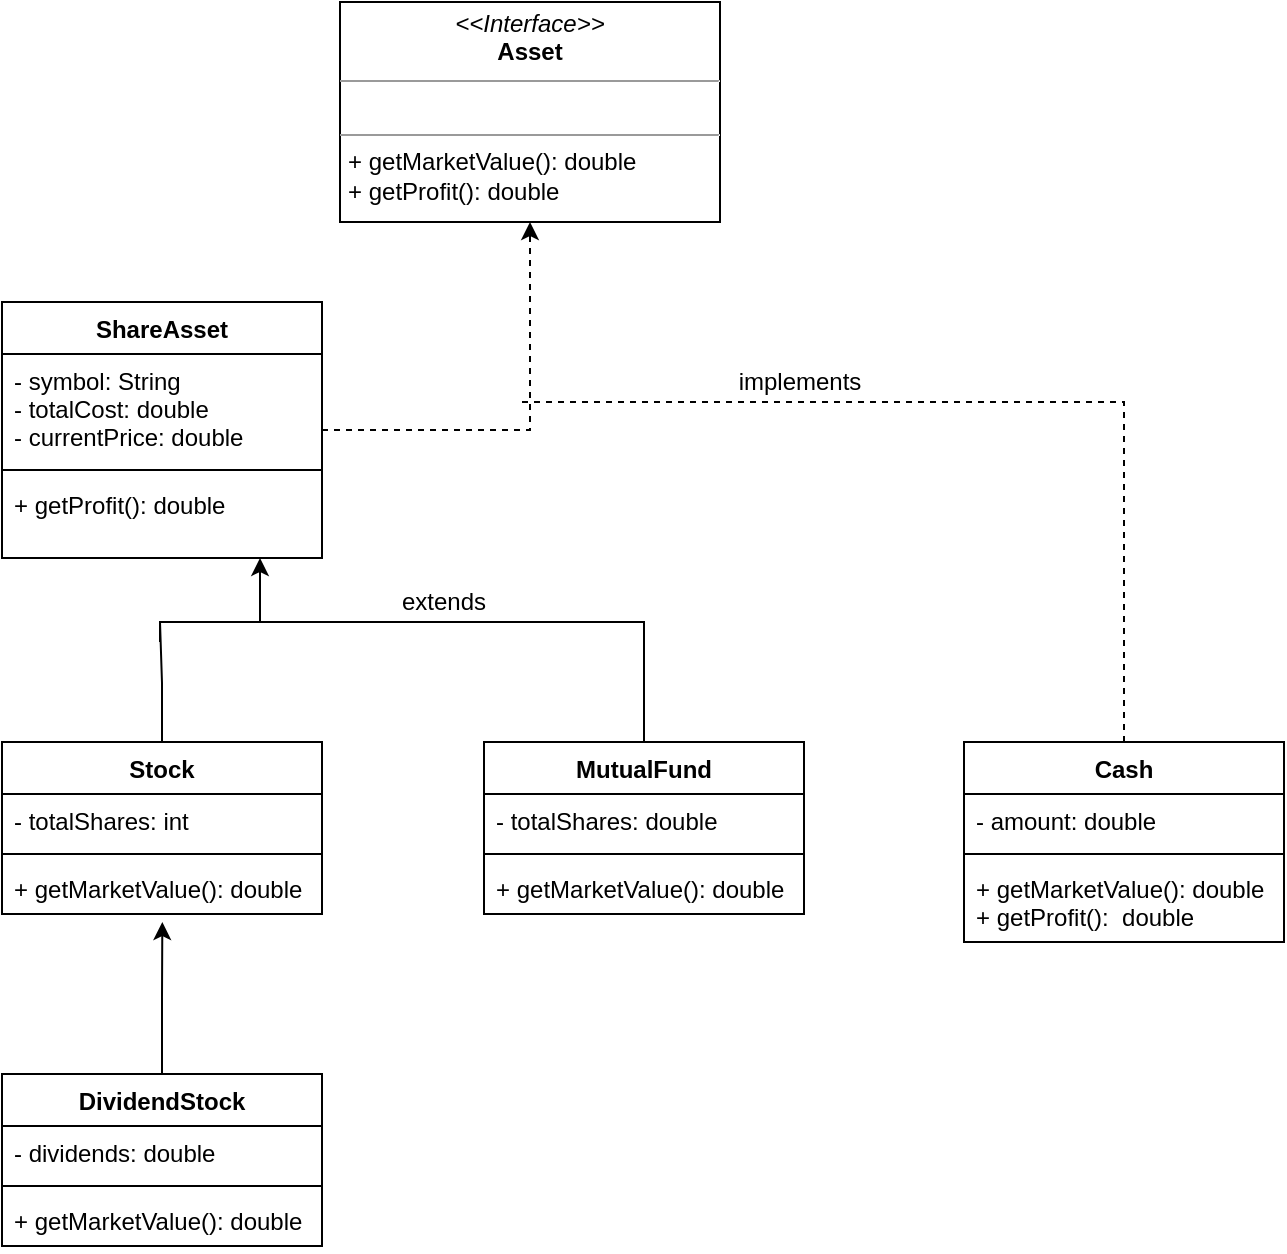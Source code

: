 <mxfile version="13.3.8" type="device"><diagram id="e2fHZjdE_gefHUVruqwP" name="Page-1"><mxGraphModel dx="815" dy="484" grid="1" gridSize="10" guides="1" tooltips="1" connect="1" arrows="1" fold="1" page="1" pageScale="1" pageWidth="1100" pageHeight="850" math="0" shadow="0"><root><mxCell id="0"/><mxCell id="1" parent="0"/><mxCell id="1wQ-dsfHw7p91n2ywDqB-5" value="&lt;p style=&quot;margin: 0px ; margin-top: 4px ; text-align: center&quot;&gt;&lt;i&gt;&amp;lt;&amp;lt;Interface&amp;gt;&amp;gt;&lt;/i&gt;&lt;br&gt;&lt;b&gt;Asset&lt;/b&gt;&lt;/p&gt;&lt;hr size=&quot;1&quot;&gt;&lt;p style=&quot;margin: 0px ; margin-left: 4px&quot;&gt;&lt;br&gt;&lt;/p&gt;&lt;hr size=&quot;1&quot;&gt;&lt;p style=&quot;margin: 0px ; margin-left: 4px&quot;&gt;+ getMarketValue(): double&lt;br&gt;+ getProfit(): double&lt;/p&gt;" style="verticalAlign=top;align=left;overflow=fill;fontSize=12;fontFamily=Helvetica;html=1;" vertex="1" parent="1"><mxGeometry x="290" y="20" width="190" height="110" as="geometry"/></mxCell><mxCell id="1wQ-dsfHw7p91n2ywDqB-20" style="edgeStyle=orthogonalEdgeStyle;rounded=0;orthogonalLoop=1;jettySize=auto;html=1;entryX=0.5;entryY=1;entryDx=0;entryDy=0;dashed=1;" edge="1" parent="1" source="1wQ-dsfHw7p91n2ywDqB-6" target="1wQ-dsfHw7p91n2ywDqB-5"><mxGeometry relative="1" as="geometry"/></mxCell><mxCell id="1wQ-dsfHw7p91n2ywDqB-38" style="edgeStyle=orthogonalEdgeStyle;rounded=0;orthogonalLoop=1;jettySize=auto;html=1;startArrow=none;startFill=0;endArrow=none;endFill=0;" edge="1" parent="1" source="1wQ-dsfHw7p91n2ywDqB-10"><mxGeometry relative="1" as="geometry"><mxPoint x="200" y="330" as="targetPoint"/></mxGeometry></mxCell><mxCell id="1wQ-dsfHw7p91n2ywDqB-10" value="Stock" style="swimlane;fontStyle=1;align=center;verticalAlign=top;childLayout=stackLayout;horizontal=1;startSize=26;horizontalStack=0;resizeParent=1;resizeParentMax=0;resizeLast=0;collapsible=1;marginBottom=0;" vertex="1" parent="1"><mxGeometry x="121" y="390" width="160" height="86" as="geometry"/></mxCell><mxCell id="1wQ-dsfHw7p91n2ywDqB-11" value="- totalShares: int" style="text;strokeColor=none;fillColor=none;align=left;verticalAlign=top;spacingLeft=4;spacingRight=4;overflow=hidden;rotatable=0;points=[[0,0.5],[1,0.5]];portConstraint=eastwest;" vertex="1" parent="1wQ-dsfHw7p91n2ywDqB-10"><mxGeometry y="26" width="160" height="26" as="geometry"/></mxCell><mxCell id="1wQ-dsfHw7p91n2ywDqB-12" value="" style="line;strokeWidth=1;fillColor=none;align=left;verticalAlign=middle;spacingTop=-1;spacingLeft=3;spacingRight=3;rotatable=0;labelPosition=right;points=[];portConstraint=eastwest;" vertex="1" parent="1wQ-dsfHw7p91n2ywDqB-10"><mxGeometry y="52" width="160" height="8" as="geometry"/></mxCell><mxCell id="1wQ-dsfHw7p91n2ywDqB-13" value="+ getMarketValue(): double" style="text;strokeColor=none;fillColor=none;align=left;verticalAlign=top;spacingLeft=4;spacingRight=4;overflow=hidden;rotatable=0;points=[[0,0.5],[1,0.5]];portConstraint=eastwest;" vertex="1" parent="1wQ-dsfHw7p91n2ywDqB-10"><mxGeometry y="60" width="160" height="26" as="geometry"/></mxCell><mxCell id="1wQ-dsfHw7p91n2ywDqB-54" style="edgeStyle=elbowEdgeStyle;rounded=0;orthogonalLoop=1;jettySize=auto;elbow=vertical;html=1;entryX=0.501;entryY=1.154;entryDx=0;entryDy=0;entryPerimeter=0;startArrow=none;startFill=0;endArrow=classic;endFill=1;" edge="1" parent="1" source="1wQ-dsfHw7p91n2ywDqB-31" target="1wQ-dsfHw7p91n2ywDqB-13"><mxGeometry relative="1" as="geometry"/></mxCell><mxCell id="1wQ-dsfHw7p91n2ywDqB-31" value="DividendStock" style="swimlane;fontStyle=1;align=center;verticalAlign=top;childLayout=stackLayout;horizontal=1;startSize=26;horizontalStack=0;resizeParent=1;resizeParentMax=0;resizeLast=0;collapsible=1;marginBottom=0;" vertex="1" parent="1"><mxGeometry x="121" y="556" width="160" height="86" as="geometry"/></mxCell><mxCell id="1wQ-dsfHw7p91n2ywDqB-32" value="- dividends: double" style="text;strokeColor=none;fillColor=none;align=left;verticalAlign=top;spacingLeft=4;spacingRight=4;overflow=hidden;rotatable=0;points=[[0,0.5],[1,0.5]];portConstraint=eastwest;" vertex="1" parent="1wQ-dsfHw7p91n2ywDqB-31"><mxGeometry y="26" width="160" height="26" as="geometry"/></mxCell><mxCell id="1wQ-dsfHw7p91n2ywDqB-33" value="" style="line;strokeWidth=1;fillColor=none;align=left;verticalAlign=middle;spacingTop=-1;spacingLeft=3;spacingRight=3;rotatable=0;labelPosition=right;points=[];portConstraint=eastwest;" vertex="1" parent="1wQ-dsfHw7p91n2ywDqB-31"><mxGeometry y="52" width="160" height="8" as="geometry"/></mxCell><mxCell id="1wQ-dsfHw7p91n2ywDqB-34" value="+ getMarketValue(): double" style="text;strokeColor=none;fillColor=none;align=left;verticalAlign=top;spacingLeft=4;spacingRight=4;overflow=hidden;rotatable=0;points=[[0,0.5],[1,0.5]];portConstraint=eastwest;" vertex="1" parent="1wQ-dsfHw7p91n2ywDqB-31"><mxGeometry y="60" width="160" height="26" as="geometry"/></mxCell><mxCell id="1wQ-dsfHw7p91n2ywDqB-45" value="" style="edgeStyle=elbowEdgeStyle;rounded=0;orthogonalLoop=1;jettySize=auto;html=1;startArrow=none;startFill=0;endArrow=none;endFill=0;elbow=vertical;" edge="1" parent="1" source="1wQ-dsfHw7p91n2ywDqB-21"><mxGeometry relative="1" as="geometry"><mxPoint x="200" y="340" as="targetPoint"/><Array as="points"><mxPoint x="310" y="330"/></Array></mxGeometry></mxCell><mxCell id="1wQ-dsfHw7p91n2ywDqB-21" value="MutualFund" style="swimlane;fontStyle=1;align=center;verticalAlign=top;childLayout=stackLayout;horizontal=1;startSize=26;horizontalStack=0;resizeParent=1;resizeParentMax=0;resizeLast=0;collapsible=1;marginBottom=0;" vertex="1" parent="1"><mxGeometry x="362" y="390" width="160" height="86" as="geometry"/></mxCell><mxCell id="1wQ-dsfHw7p91n2ywDqB-22" value="- totalShares: double" style="text;strokeColor=none;fillColor=none;align=left;verticalAlign=top;spacingLeft=4;spacingRight=4;overflow=hidden;rotatable=0;points=[[0,0.5],[1,0.5]];portConstraint=eastwest;" vertex="1" parent="1wQ-dsfHw7p91n2ywDqB-21"><mxGeometry y="26" width="160" height="26" as="geometry"/></mxCell><mxCell id="1wQ-dsfHw7p91n2ywDqB-23" value="" style="line;strokeWidth=1;fillColor=none;align=left;verticalAlign=middle;spacingTop=-1;spacingLeft=3;spacingRight=3;rotatable=0;labelPosition=right;points=[];portConstraint=eastwest;" vertex="1" parent="1wQ-dsfHw7p91n2ywDqB-21"><mxGeometry y="52" width="160" height="8" as="geometry"/></mxCell><mxCell id="1wQ-dsfHw7p91n2ywDqB-24" value="+ getMarketValue(): double" style="text;strokeColor=none;fillColor=none;align=left;verticalAlign=top;spacingLeft=4;spacingRight=4;overflow=hidden;rotatable=0;points=[[0,0.5],[1,0.5]];portConstraint=eastwest;" vertex="1" parent="1wQ-dsfHw7p91n2ywDqB-21"><mxGeometry y="60" width="160" height="26" as="geometry"/></mxCell><mxCell id="1wQ-dsfHw7p91n2ywDqB-37" style="rounded=0;orthogonalLoop=1;jettySize=auto;html=1;dashed=1;startArrow=none;startFill=0;edgeStyle=orthogonalEdgeStyle;endArrow=none;endFill=0;" edge="1" parent="1" source="1wQ-dsfHw7p91n2ywDqB-26"><mxGeometry relative="1" as="geometry"><mxPoint x="380" y="220" as="targetPoint"/><Array as="points"><mxPoint x="682" y="220"/><mxPoint x="380" y="220"/></Array></mxGeometry></mxCell><mxCell id="1wQ-dsfHw7p91n2ywDqB-26" value="Cash" style="swimlane;fontStyle=1;align=center;verticalAlign=top;childLayout=stackLayout;horizontal=1;startSize=26;horizontalStack=0;resizeParent=1;resizeParentMax=0;resizeLast=0;collapsible=1;marginBottom=0;" vertex="1" parent="1"><mxGeometry x="602" y="390" width="160" height="100" as="geometry"/></mxCell><mxCell id="1wQ-dsfHw7p91n2ywDqB-27" value="- amount: double" style="text;strokeColor=none;fillColor=none;align=left;verticalAlign=top;spacingLeft=4;spacingRight=4;overflow=hidden;rotatable=0;points=[[0,0.5],[1,0.5]];portConstraint=eastwest;" vertex="1" parent="1wQ-dsfHw7p91n2ywDqB-26"><mxGeometry y="26" width="160" height="26" as="geometry"/></mxCell><mxCell id="1wQ-dsfHw7p91n2ywDqB-28" value="" style="line;strokeWidth=1;fillColor=none;align=left;verticalAlign=middle;spacingTop=-1;spacingLeft=3;spacingRight=3;rotatable=0;labelPosition=right;points=[];portConstraint=eastwest;" vertex="1" parent="1wQ-dsfHw7p91n2ywDqB-26"><mxGeometry y="52" width="160" height="8" as="geometry"/></mxCell><mxCell id="1wQ-dsfHw7p91n2ywDqB-29" value="+ getMarketValue(): double&#10;+ getProfit():  double" style="text;strokeColor=none;fillColor=none;align=left;verticalAlign=top;spacingLeft=4;spacingRight=4;overflow=hidden;rotatable=0;points=[[0,0.5],[1,0.5]];portConstraint=eastwest;" vertex="1" parent="1wQ-dsfHw7p91n2ywDqB-26"><mxGeometry y="60" width="160" height="40" as="geometry"/></mxCell><mxCell id="1wQ-dsfHw7p91n2ywDqB-53" value="" style="edgeStyle=elbowEdgeStyle;rounded=0;orthogonalLoop=1;jettySize=auto;elbow=vertical;html=1;startArrow=classic;startFill=1;endArrow=none;endFill=0;" edge="1" parent="1" source="1wQ-dsfHw7p91n2ywDqB-6"><mxGeometry relative="1" as="geometry"><mxPoint x="250" y="330" as="targetPoint"/><Array as="points"><mxPoint x="250" y="310"/></Array></mxGeometry></mxCell><mxCell id="1wQ-dsfHw7p91n2ywDqB-6" value="ShareAsset" style="swimlane;fontStyle=1;align=center;verticalAlign=top;childLayout=stackLayout;horizontal=1;startSize=26;horizontalStack=0;resizeParent=1;resizeParentMax=0;resizeLast=0;collapsible=1;marginBottom=0;" vertex="1" parent="1"><mxGeometry x="121" y="170" width="160" height="128" as="geometry"><mxRectangle x="120" y="150" width="100" height="26" as="alternateBounds"/></mxGeometry></mxCell><mxCell id="1wQ-dsfHw7p91n2ywDqB-7" value="- symbol: String&#10;- totalCost: double&#10;- currentPrice: double" style="text;strokeColor=none;fillColor=none;align=left;verticalAlign=top;spacingLeft=4;spacingRight=4;overflow=hidden;rotatable=0;points=[[0,0.5],[1,0.5]];portConstraint=eastwest;" vertex="1" parent="1wQ-dsfHw7p91n2ywDqB-6"><mxGeometry y="26" width="160" height="54" as="geometry"/></mxCell><mxCell id="1wQ-dsfHw7p91n2ywDqB-8" value="" style="line;strokeWidth=1;fillColor=none;align=left;verticalAlign=middle;spacingTop=-1;spacingLeft=3;spacingRight=3;rotatable=0;labelPosition=right;points=[];portConstraint=eastwest;" vertex="1" parent="1wQ-dsfHw7p91n2ywDqB-6"><mxGeometry y="80" width="160" height="8" as="geometry"/></mxCell><mxCell id="1wQ-dsfHw7p91n2ywDqB-9" value="+ getProfit(): double" style="text;strokeColor=none;fillColor=none;align=left;verticalAlign=top;spacingLeft=4;spacingRight=4;overflow=hidden;rotatable=0;points=[[0,0.5],[1,0.5]];portConstraint=eastwest;" vertex="1" parent="1wQ-dsfHw7p91n2ywDqB-6"><mxGeometry y="88" width="160" height="40" as="geometry"/></mxCell><mxCell id="1wQ-dsfHw7p91n2ywDqB-55" value="extends" style="text;html=1;strokeColor=none;fillColor=none;align=center;verticalAlign=middle;whiteSpace=wrap;rounded=0;" vertex="1" parent="1"><mxGeometry x="322" y="310" width="40" height="20" as="geometry"/></mxCell><mxCell id="1wQ-dsfHw7p91n2ywDqB-56" value="implements" style="text;html=1;strokeColor=none;fillColor=none;align=center;verticalAlign=middle;whiteSpace=wrap;rounded=0;" vertex="1" parent="1"><mxGeometry x="500" y="200" width="40" height="20" as="geometry"/></mxCell></root></mxGraphModel></diagram></mxfile>
